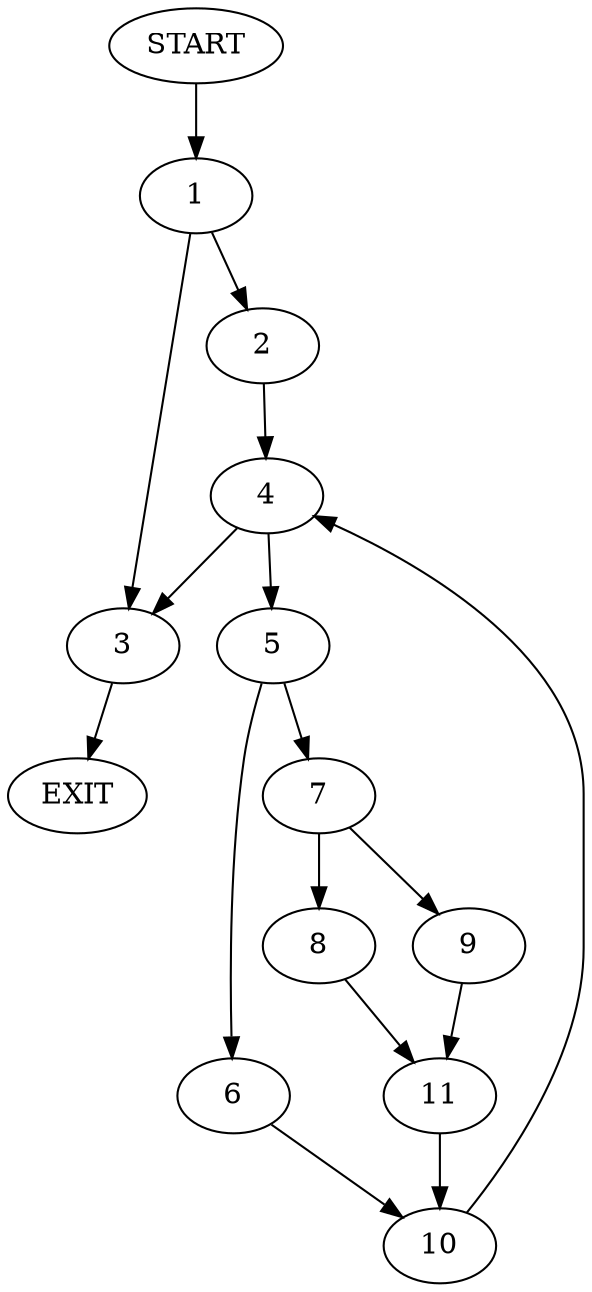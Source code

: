 digraph {
0 [label="START"]
12 [label="EXIT"]
0 -> 1
1 -> 2
1 -> 3
3 -> 12
2 -> 4
4 -> 5
4 -> 3
5 -> 6
5 -> 7
7 -> 8
7 -> 9
6 -> 10
9 -> 11
8 -> 11
11 -> 10
10 -> 4
}
